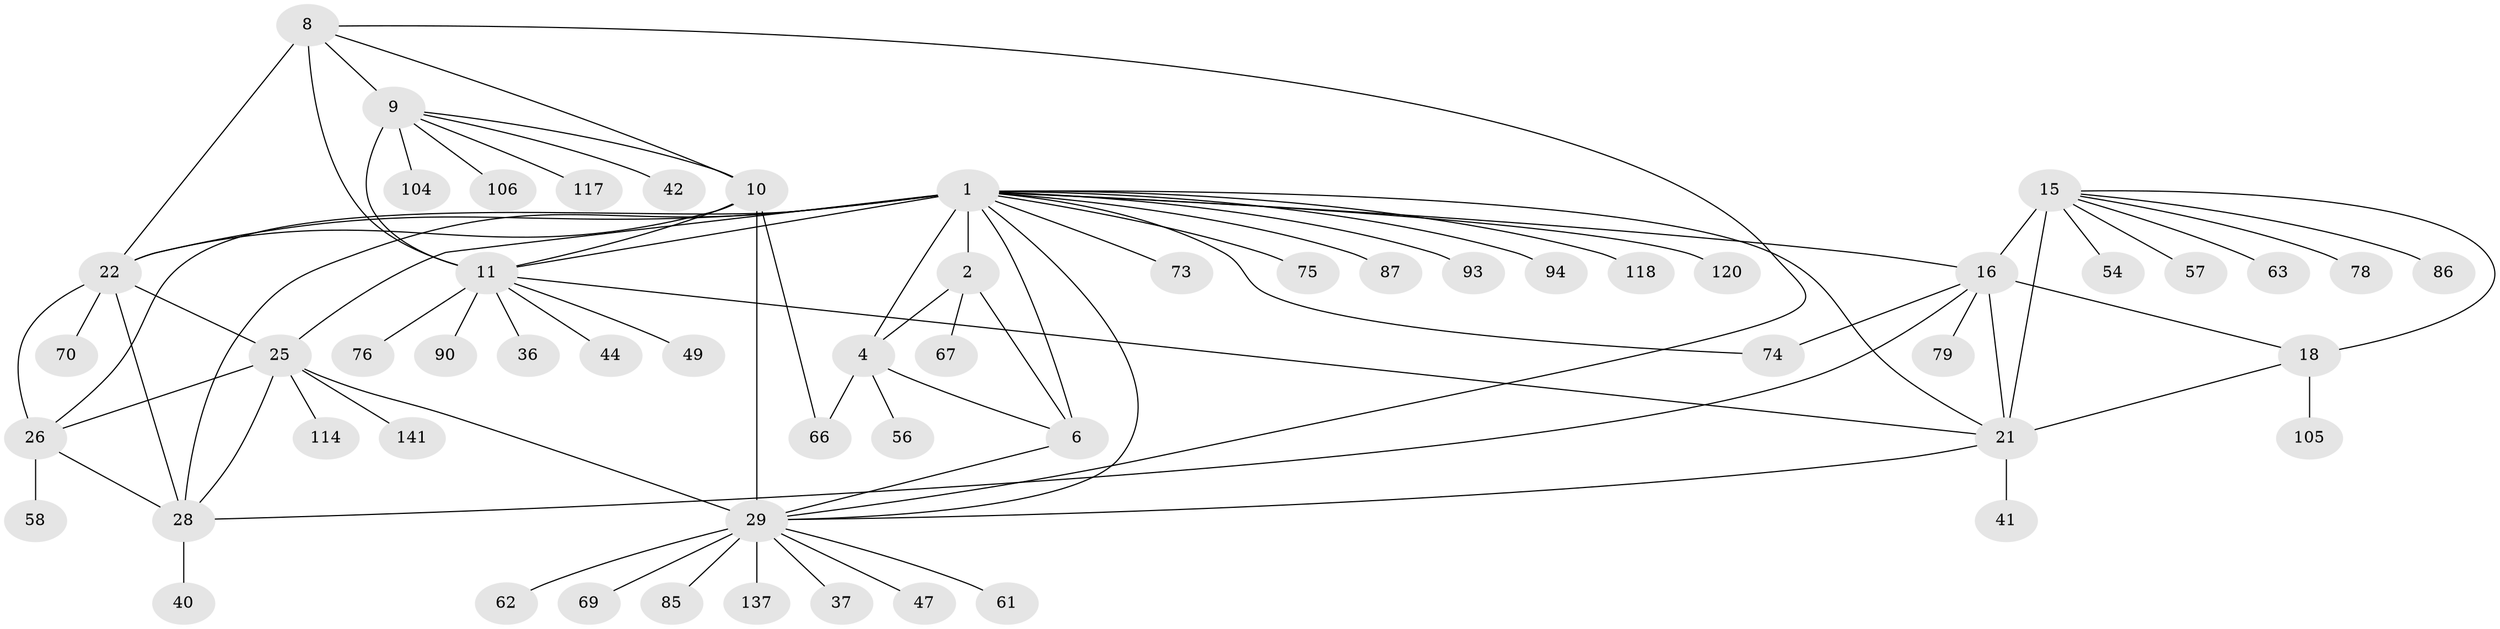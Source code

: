 // original degree distribution, {10: 0.04195804195804196, 7: 0.04195804195804196, 6: 0.02097902097902098, 15: 0.013986013986013986, 11: 0.013986013986013986, 8: 0.03496503496503497, 9: 0.04895104895104895, 12: 0.02097902097902098, 14: 0.006993006993006993, 1: 0.5874125874125874, 4: 0.006993006993006993, 3: 0.04895104895104895, 2: 0.11188811188811189}
// Generated by graph-tools (version 1.1) at 2025/19/03/04/25 18:19:41]
// undirected, 57 vertices, 83 edges
graph export_dot {
graph [start="1"]
  node [color=gray90,style=filled];
  1 [super="+3+7"];
  2 [super="+43"];
  4 [super="+112+113+127+131+97+92+51"];
  6 [super="+60+122+125+80"];
  8;
  9;
  10 [super="+33+100+53"];
  11 [super="+14+12+52+13"];
  15 [super="+128+46+17"];
  16 [super="+45+20+77+115+136"];
  18;
  21;
  22 [super="+27+59+24+68+83"];
  25;
  26;
  28 [super="+134+65"];
  29 [super="+34+31+30+48+72"];
  36;
  37;
  40;
  41;
  42;
  44 [super="+88"];
  47;
  49;
  54;
  56;
  57;
  58;
  61;
  62;
  63 [super="+139"];
  66;
  67;
  69;
  70;
  73;
  74 [super="+82+142"];
  75;
  76;
  78;
  79;
  85;
  86;
  87;
  90;
  93;
  94;
  104;
  105;
  106;
  114 [super="+138"];
  117;
  118;
  120;
  137;
  141;
  1 -- 2 [weight=4];
  1 -- 4 [weight=4];
  1 -- 6 [weight=4];
  1 -- 74;
  1 -- 75;
  1 -- 29;
  1 -- 11 [weight=2];
  1 -- 73;
  1 -- 16;
  1 -- 21;
  1 -- 22 [weight=4];
  1 -- 87;
  1 -- 28 [weight=2];
  1 -- 118;
  1 -- 120;
  1 -- 25;
  1 -- 26;
  1 -- 93;
  1 -- 94;
  2 -- 4;
  2 -- 6;
  2 -- 67;
  4 -- 6;
  4 -- 56;
  4 -- 66;
  6 -- 29;
  8 -- 9;
  8 -- 10;
  8 -- 11 [weight=4];
  8 -- 22;
  8 -- 29;
  9 -- 10;
  9 -- 11 [weight=4];
  9 -- 42;
  9 -- 104;
  9 -- 106;
  9 -- 117;
  10 -- 11 [weight=4];
  10 -- 66;
  10 -- 29 [weight=6];
  10 -- 22;
  11 -- 44;
  11 -- 76;
  11 -- 49;
  11 -- 21;
  11 -- 90;
  11 -- 36;
  15 -- 16 [weight=6];
  15 -- 18 [weight=3];
  15 -- 21 [weight=3];
  15 -- 78;
  15 -- 54;
  15 -- 86;
  15 -- 57;
  15 -- 63;
  16 -- 18 [weight=2];
  16 -- 21 [weight=2];
  16 -- 28;
  16 -- 79;
  16 -- 74;
  18 -- 21;
  18 -- 105;
  21 -- 41;
  21 -- 29;
  22 -- 25 [weight=3];
  22 -- 26 [weight=3];
  22 -- 28 [weight=3];
  22 -- 70;
  25 -- 26;
  25 -- 28;
  25 -- 114;
  25 -- 141;
  25 -- 29;
  26 -- 28;
  26 -- 58;
  28 -- 40;
  29 -- 37;
  29 -- 47;
  29 -- 61;
  29 -- 85;
  29 -- 62;
  29 -- 137;
  29 -- 69;
}
